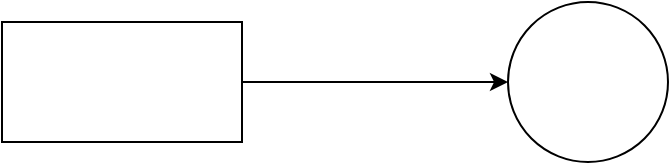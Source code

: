 <mxfile version="11.1.4" type="github"><diagram id="IhBpFuhzRiVIcTzldfYR" name="Page-1"><mxGraphModel dx="1360" dy="803" grid="1" gridSize="10" guides="1" tooltips="1" connect="1" arrows="1" fold="1" page="1" pageScale="1" pageWidth="827" pageHeight="1169" background="none" math="0" shadow="0"><root><mxCell id="0"/><mxCell id="1" parent="0"/><mxCell id="XViLGosuUrK9E5mKW8AG-3" style="edgeStyle=orthogonalEdgeStyle;rounded=0;orthogonalLoop=1;jettySize=auto;html=1;" edge="1" parent="1" source="XViLGosuUrK9E5mKW8AG-1" target="XViLGosuUrK9E5mKW8AG-2"><mxGeometry relative="1" as="geometry"/></mxCell><mxCell id="XViLGosuUrK9E5mKW8AG-1" value="" style="rounded=0;whiteSpace=wrap;html=1;gradientColor=none;" vertex="1" parent="1"><mxGeometry x="80" y="280" width="120" height="60" as="geometry"/></mxCell><mxCell id="XViLGosuUrK9E5mKW8AG-2" value="" style="ellipse;whiteSpace=wrap;html=1;aspect=fixed;" vertex="1" parent="1"><mxGeometry x="333" y="270" width="80" height="80" as="geometry"/></mxCell></root></mxGraphModel></diagram></mxfile>